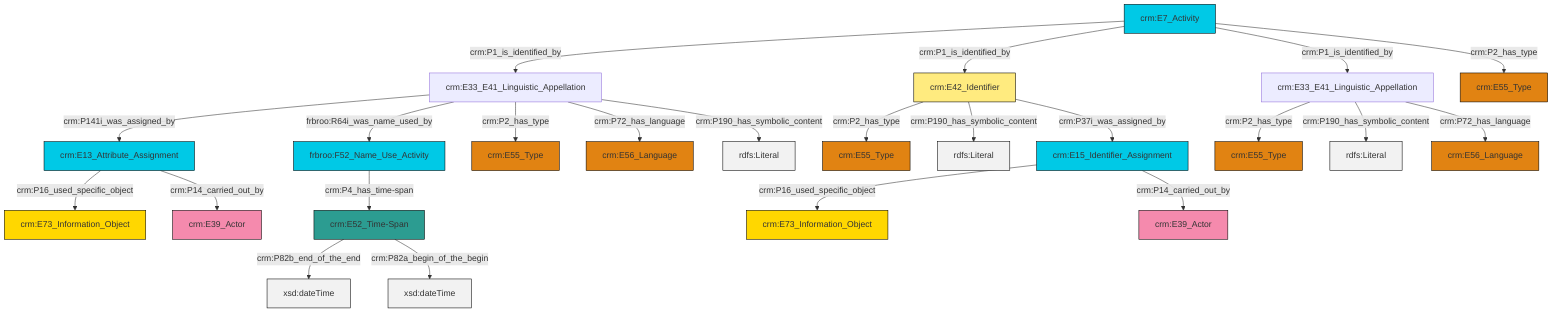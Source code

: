 graph TD
classDef Literal fill:#f2f2f2,stroke:#000000;
classDef CRM_Entity fill:#FFFFFF,stroke:#000000;
classDef Temporal_Entity fill:#00C9E6, stroke:#000000;
classDef Type fill:#E18312, stroke:#000000;
classDef Time-Span fill:#2C9C91, stroke:#000000;
classDef Appellation fill:#FFEB7F, stroke:#000000;
classDef Place fill:#008836, stroke:#000000;
classDef Persistent_Item fill:#B266B2, stroke:#000000;
classDef Conceptual_Object fill:#FFD700, stroke:#000000;
classDef Physical_Thing fill:#D2B48C, stroke:#000000;
classDef Actor fill:#f58aad, stroke:#000000;
classDef PC_Classes fill:#4ce600, stroke:#000000;
classDef Multi fill:#cccccc,stroke:#000000;

0["crm:E42_Identifier"]:::Appellation -->|crm:P2_has_type| 1["crm:E55_Type"]:::Type
6["crm:E33_E41_Linguistic_Appellation"]:::Default -->|crm:P141i_was_assigned_by| 2["crm:E13_Attribute_Assignment"]:::Temporal_Entity
7["crm:E33_E41_Linguistic_Appellation"]:::Default -->|crm:P2_has_type| 8["crm:E55_Type"]:::Type
7["crm:E33_E41_Linguistic_Appellation"]:::Default -->|crm:P190_has_symbolic_content| 11[rdfs:Literal]:::Literal
0["crm:E42_Identifier"]:::Appellation -->|crm:P190_has_symbolic_content| 12[rdfs:Literal]:::Literal
2["crm:E13_Attribute_Assignment"]:::Temporal_Entity -->|crm:P16_used_specific_object| 17["crm:E73_Information_Object"]:::Conceptual_Object
6["crm:E33_E41_Linguistic_Appellation"]:::Default -->|frbroo:R64i_was_name_used_by| 13["frbroo:F52_Name_Use_Activity"]:::Temporal_Entity
18["crm:E7_Activity"]:::Temporal_Entity -->|crm:P1_is_identified_by| 6["crm:E33_E41_Linguistic_Appellation"]:::Default
13["frbroo:F52_Name_Use_Activity"]:::Temporal_Entity -->|crm:P4_has_time-span| 19["crm:E52_Time-Span"]:::Time-Span
18["crm:E7_Activity"]:::Temporal_Entity -->|crm:P1_is_identified_by| 0["crm:E42_Identifier"]:::Appellation
19["crm:E52_Time-Span"]:::Time-Span -->|crm:P82b_end_of_the_end| 21[xsd:dateTime]:::Literal
23["crm:E15_Identifier_Assignment"]:::Temporal_Entity -->|crm:P16_used_specific_object| 30["crm:E73_Information_Object"]:::Conceptual_Object
7["crm:E33_E41_Linguistic_Appellation"]:::Default -->|crm:P72_has_language| 31["crm:E56_Language"]:::Type
6["crm:E33_E41_Linguistic_Appellation"]:::Default -->|crm:P2_has_type| 15["crm:E55_Type"]:::Type
18["crm:E7_Activity"]:::Temporal_Entity -->|crm:P1_is_identified_by| 7["crm:E33_E41_Linguistic_Appellation"]:::Default
0["crm:E42_Identifier"]:::Appellation -->|crm:P37i_was_assigned_by| 23["crm:E15_Identifier_Assignment"]:::Temporal_Entity
18["crm:E7_Activity"]:::Temporal_Entity -->|crm:P2_has_type| 4["crm:E55_Type"]:::Type
6["crm:E33_E41_Linguistic_Appellation"]:::Default -->|crm:P72_has_language| 35["crm:E56_Language"]:::Type
2["crm:E13_Attribute_Assignment"]:::Temporal_Entity -->|crm:P14_carried_out_by| 9["crm:E39_Actor"]:::Actor
19["crm:E52_Time-Span"]:::Time-Span -->|crm:P82a_begin_of_the_begin| 38[xsd:dateTime]:::Literal
23["crm:E15_Identifier_Assignment"]:::Temporal_Entity -->|crm:P14_carried_out_by| 27["crm:E39_Actor"]:::Actor
6["crm:E33_E41_Linguistic_Appellation"]:::Default -->|crm:P190_has_symbolic_content| 39[rdfs:Literal]:::Literal